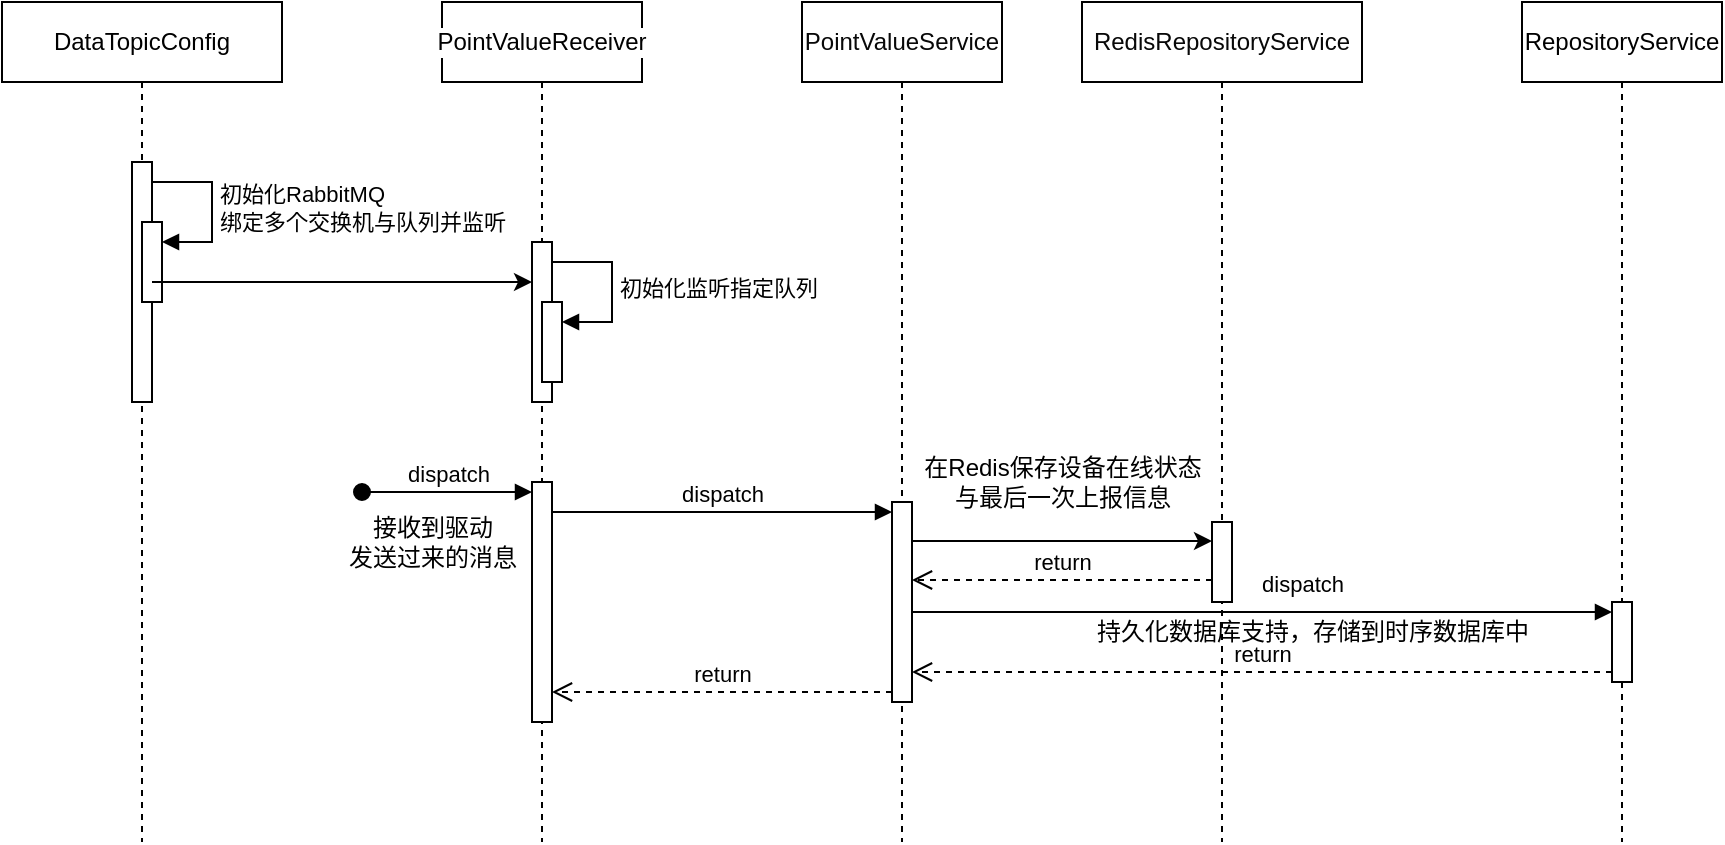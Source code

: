 <mxfile version="24.7.7">
  <diagram name="第 1 页" id="wwxAR1tp9zFhmIjj3Yua">
    <mxGraphModel dx="2210" dy="761" grid="1" gridSize="10" guides="1" tooltips="1" connect="1" arrows="1" fold="1" page="1" pageScale="1" pageWidth="827" pageHeight="1169" math="0" shadow="0">
      <root>
        <mxCell id="0" />
        <mxCell id="1" parent="0" />
        <mxCell id="gZrYi5MNM-9gU2HyDbGZ-1" value="&lt;div style=&quot;background-color:#ffffff;color:#080808&quot;&gt;&lt;pre style=&quot;&quot;&gt;&lt;span style=&quot;color: rgb(0, 0, 0);&quot;&gt;&lt;font style=&quot;font-size: 12px;&quot; face=&quot;Helvetica&quot;&gt;DataTopicConfig&lt;/font&gt;&lt;/span&gt;&lt;/pre&gt;&lt;/div&gt;" style="shape=umlLifeline;perimeter=lifelinePerimeter;whiteSpace=wrap;html=1;container=1;dropTarget=0;collapsible=0;recursiveResize=0;outlineConnect=0;portConstraint=eastwest;newEdgeStyle={&quot;curved&quot;:0,&quot;rounded&quot;:0};" vertex="1" parent="1">
          <mxGeometry x="-10" y="110" width="140" height="420" as="geometry" />
        </mxCell>
        <mxCell id="gZrYi5MNM-9gU2HyDbGZ-12" value="dispatch" style="html=1;verticalAlign=bottom;startArrow=oval;endArrow=block;startSize=8;curved=0;rounded=0;entryX=0;entryY=0;entryDx=0;entryDy=5;" edge="1" target="gZrYi5MNM-9gU2HyDbGZ-11" parent="gZrYi5MNM-9gU2HyDbGZ-1">
          <mxGeometry relative="1" as="geometry">
            <mxPoint x="180" y="245" as="sourcePoint" />
          </mxGeometry>
        </mxCell>
        <mxCell id="gZrYi5MNM-9gU2HyDbGZ-2" value="" style="html=1;points=[[0,0,0,0,5],[0,1,0,0,-5],[1,0,0,0,5],[1,1,0,0,-5]];perimeter=orthogonalPerimeter;outlineConnect=0;targetShapes=umlLifeline;portConstraint=eastwest;newEdgeStyle={&quot;curved&quot;:0,&quot;rounded&quot;:0};" vertex="1" parent="gZrYi5MNM-9gU2HyDbGZ-1">
          <mxGeometry x="65" y="80" width="10" height="120" as="geometry" />
        </mxCell>
        <mxCell id="gZrYi5MNM-9gU2HyDbGZ-3" value="" style="html=1;points=[[0,0,0,0,5],[0,1,0,0,-5],[1,0,0,0,5],[1,1,0,0,-5]];perimeter=orthogonalPerimeter;outlineConnect=0;targetShapes=umlLifeline;portConstraint=eastwest;newEdgeStyle={&quot;curved&quot;:0,&quot;rounded&quot;:0};" vertex="1" parent="gZrYi5MNM-9gU2HyDbGZ-1">
          <mxGeometry x="70" y="110" width="10" height="40" as="geometry" />
        </mxCell>
        <mxCell id="gZrYi5MNM-9gU2HyDbGZ-4" value="初始化RabbitMQ&lt;div&gt;绑定多个交换机与队列并监听&lt;/div&gt;" style="html=1;align=left;spacingLeft=2;endArrow=block;rounded=0;edgeStyle=orthogonalEdgeStyle;curved=0;rounded=0;" edge="1" target="gZrYi5MNM-9gU2HyDbGZ-3" parent="gZrYi5MNM-9gU2HyDbGZ-1">
          <mxGeometry relative="1" as="geometry">
            <mxPoint x="75" y="90" as="sourcePoint" />
            <Array as="points">
              <mxPoint x="105" y="120" />
            </Array>
          </mxGeometry>
        </mxCell>
        <mxCell id="gZrYi5MNM-9gU2HyDbGZ-5" value="&lt;div style=&quot;background-color:#ffffff;color:#080808&quot;&gt;&lt;pre style=&quot;&quot;&gt;&lt;span style=&quot;color: rgb(0, 0, 0);&quot;&gt;&lt;font style=&quot;font-size: 12px;&quot; face=&quot;Helvetica&quot;&gt;PointValueReceiver&lt;/font&gt;&lt;/span&gt;&lt;/pre&gt;&lt;/div&gt;" style="shape=umlLifeline;perimeter=lifelinePerimeter;whiteSpace=wrap;html=1;container=1;dropTarget=0;collapsible=0;recursiveResize=0;outlineConnect=0;portConstraint=eastwest;newEdgeStyle={&quot;curved&quot;:0,&quot;rounded&quot;:0};" vertex="1" parent="1">
          <mxGeometry x="210" y="110" width="100" height="420" as="geometry" />
        </mxCell>
        <mxCell id="gZrYi5MNM-9gU2HyDbGZ-6" value="" style="html=1;points=[[0,0,0,0,5],[0,1,0,0,-5],[1,0,0,0,5],[1,1,0,0,-5]];perimeter=orthogonalPerimeter;outlineConnect=0;targetShapes=umlLifeline;portConstraint=eastwest;newEdgeStyle={&quot;curved&quot;:0,&quot;rounded&quot;:0};" vertex="1" parent="gZrYi5MNM-9gU2HyDbGZ-5">
          <mxGeometry x="45" y="120" width="10" height="80" as="geometry" />
        </mxCell>
        <mxCell id="gZrYi5MNM-9gU2HyDbGZ-7" value="" style="html=1;points=[[0,0,0,0,5],[0,1,0,0,-5],[1,0,0,0,5],[1,1,0,0,-5]];perimeter=orthogonalPerimeter;outlineConnect=0;targetShapes=umlLifeline;portConstraint=eastwest;newEdgeStyle={&quot;curved&quot;:0,&quot;rounded&quot;:0};" vertex="1" parent="gZrYi5MNM-9gU2HyDbGZ-5">
          <mxGeometry x="50" y="150" width="10" height="40" as="geometry" />
        </mxCell>
        <mxCell id="gZrYi5MNM-9gU2HyDbGZ-8" value="初始化监听指定队列" style="html=1;align=left;spacingLeft=2;endArrow=block;rounded=0;edgeStyle=orthogonalEdgeStyle;curved=0;rounded=0;" edge="1" target="gZrYi5MNM-9gU2HyDbGZ-7" parent="gZrYi5MNM-9gU2HyDbGZ-5">
          <mxGeometry relative="1" as="geometry">
            <mxPoint x="55" y="130" as="sourcePoint" />
            <Array as="points">
              <mxPoint x="85" y="160" />
            </Array>
          </mxGeometry>
        </mxCell>
        <mxCell id="gZrYi5MNM-9gU2HyDbGZ-11" value="" style="html=1;points=[[0,0,0,0,5],[0,1,0,0,-5],[1,0,0,0,5],[1,1,0,0,-5]];perimeter=orthogonalPerimeter;outlineConnect=0;targetShapes=umlLifeline;portConstraint=eastwest;newEdgeStyle={&quot;curved&quot;:0,&quot;rounded&quot;:0};" vertex="1" parent="gZrYi5MNM-9gU2HyDbGZ-5">
          <mxGeometry x="45" y="240" width="10" height="120" as="geometry" />
        </mxCell>
        <mxCell id="gZrYi5MNM-9gU2HyDbGZ-10" value="&lt;div style=&quot;background-color:#ffffff;color:#080808&quot;&gt;&lt;pre style=&quot;&quot;&gt;&lt;font style=&quot;font-size: 12px;&quot; face=&quot;Helvetica&quot;&gt;PointValueService&lt;/font&gt;&lt;/pre&gt;&lt;/div&gt;" style="shape=umlLifeline;perimeter=lifelinePerimeter;whiteSpace=wrap;html=1;container=1;dropTarget=0;collapsible=0;recursiveResize=0;outlineConnect=0;portConstraint=eastwest;newEdgeStyle={&quot;curved&quot;:0,&quot;rounded&quot;:0};" vertex="1" parent="1">
          <mxGeometry x="390" y="110" width="100" height="420" as="geometry" />
        </mxCell>
        <mxCell id="gZrYi5MNM-9gU2HyDbGZ-16" value="" style="html=1;points=[[0,0,0,0,5],[0,1,0,0,-5],[1,0,0,0,5],[1,1,0,0,-5]];perimeter=orthogonalPerimeter;outlineConnect=0;targetShapes=umlLifeline;portConstraint=eastwest;newEdgeStyle={&quot;curved&quot;:0,&quot;rounded&quot;:0};" vertex="1" parent="gZrYi5MNM-9gU2HyDbGZ-10">
          <mxGeometry x="45" y="250" width="10" height="100" as="geometry" />
        </mxCell>
        <mxCell id="gZrYi5MNM-9gU2HyDbGZ-13" value="接收到驱动&lt;div&gt;发送过来的消息&lt;/div&gt;" style="text;html=1;align=center;verticalAlign=middle;resizable=0;points=[];autosize=1;strokeColor=none;fillColor=none;" vertex="1" parent="1">
          <mxGeometry x="150" y="360" width="110" height="40" as="geometry" />
        </mxCell>
        <mxCell id="gZrYi5MNM-9gU2HyDbGZ-17" value="dispatch" style="html=1;verticalAlign=bottom;endArrow=block;curved=0;rounded=0;entryX=0;entryY=0;entryDx=0;entryDy=5;" edge="1" target="gZrYi5MNM-9gU2HyDbGZ-16" parent="1" source="gZrYi5MNM-9gU2HyDbGZ-11">
          <mxGeometry relative="1" as="geometry">
            <mxPoint x="365" y="365" as="sourcePoint" />
          </mxGeometry>
        </mxCell>
        <mxCell id="gZrYi5MNM-9gU2HyDbGZ-18" value="return" style="html=1;verticalAlign=bottom;endArrow=open;dashed=1;endSize=8;curved=0;rounded=0;exitX=0;exitY=1;exitDx=0;exitDy=-5;" edge="1" source="gZrYi5MNM-9gU2HyDbGZ-16" parent="1" target="gZrYi5MNM-9gU2HyDbGZ-11">
          <mxGeometry relative="1" as="geometry">
            <mxPoint x="365" y="435" as="targetPoint" />
          </mxGeometry>
        </mxCell>
        <mxCell id="gZrYi5MNM-9gU2HyDbGZ-9" style="edgeStyle=orthogonalEdgeStyle;rounded=0;orthogonalLoop=1;jettySize=auto;html=1;curved=0;" edge="1" parent="1" source="gZrYi5MNM-9gU2HyDbGZ-2" target="gZrYi5MNM-9gU2HyDbGZ-6">
          <mxGeometry relative="1" as="geometry">
            <mxPoint x="275" y="250" as="targetPoint" />
            <Array as="points">
              <mxPoint x="210" y="250" />
              <mxPoint x="210" y="250" />
            </Array>
          </mxGeometry>
        </mxCell>
        <mxCell id="gZrYi5MNM-9gU2HyDbGZ-19" value="&lt;div style=&quot;background-color:#ffffff;color:#080808&quot;&gt;&lt;pre style=&quot;&quot;&gt;&lt;font style=&quot;font-size: 12px;&quot; face=&quot;Helvetica&quot;&gt;RedisRepositoryService&lt;/font&gt;&lt;/pre&gt;&lt;/div&gt;" style="shape=umlLifeline;perimeter=lifelinePerimeter;whiteSpace=wrap;html=1;container=1;dropTarget=0;collapsible=0;recursiveResize=0;outlineConnect=0;portConstraint=eastwest;newEdgeStyle={&quot;curved&quot;:0,&quot;rounded&quot;:0};" vertex="1" parent="1">
          <mxGeometry x="530" y="110" width="140" height="420" as="geometry" />
        </mxCell>
        <mxCell id="gZrYi5MNM-9gU2HyDbGZ-20" value="" style="html=1;points=[[0,0,0,0,5],[0,1,0,0,-5],[1,0,0,0,5],[1,1,0,0,-5]];perimeter=orthogonalPerimeter;outlineConnect=0;targetShapes=umlLifeline;portConstraint=eastwest;newEdgeStyle={&quot;curved&quot;:0,&quot;rounded&quot;:0};" vertex="1" parent="gZrYi5MNM-9gU2HyDbGZ-19">
          <mxGeometry x="65" y="260" width="10" height="40" as="geometry" />
        </mxCell>
        <mxCell id="gZrYi5MNM-9gU2HyDbGZ-22" style="edgeStyle=orthogonalEdgeStyle;rounded=0;orthogonalLoop=1;jettySize=auto;html=1;curved=0;" edge="1" parent="1">
          <mxGeometry relative="1" as="geometry">
            <mxPoint x="445" y="379.5" as="sourcePoint" />
            <mxPoint x="595" y="379.5" as="targetPoint" />
            <Array as="points">
              <mxPoint x="560" y="379.5" />
              <mxPoint x="560" y="379.5" />
            </Array>
          </mxGeometry>
        </mxCell>
        <mxCell id="gZrYi5MNM-9gU2HyDbGZ-23" value="在Redis保存设备在线状态&lt;div&gt;与最后一次上报信息&lt;/div&gt;" style="text;html=1;align=center;verticalAlign=middle;resizable=0;points=[];autosize=1;strokeColor=none;fillColor=none;" vertex="1" parent="1">
          <mxGeometry x="440" y="330" width="160" height="40" as="geometry" />
        </mxCell>
        <mxCell id="gZrYi5MNM-9gU2HyDbGZ-25" value="return" style="html=1;verticalAlign=bottom;endArrow=open;dashed=1;endSize=8;curved=0;rounded=0;" edge="1" parent="1">
          <mxGeometry relative="1" as="geometry">
            <mxPoint x="595" y="399" as="sourcePoint" />
            <mxPoint x="445" y="399" as="targetPoint" />
          </mxGeometry>
        </mxCell>
        <mxCell id="gZrYi5MNM-9gU2HyDbGZ-26" value="&lt;div style=&quot;background-color:#ffffff;color:#080808&quot;&gt;&lt;pre style=&quot;&quot;&gt;&lt;span style=&quot;color: rgb(0, 0, 0);&quot;&gt;&lt;font style=&quot;font-size: 12px;&quot; face=&quot;Helvetica&quot;&gt;RepositoryService&lt;/font&gt;&lt;/span&gt;&lt;/pre&gt;&lt;/div&gt;" style="shape=umlLifeline;perimeter=lifelinePerimeter;whiteSpace=wrap;html=1;container=1;dropTarget=0;collapsible=0;recursiveResize=0;outlineConnect=0;portConstraint=eastwest;newEdgeStyle={&quot;curved&quot;:0,&quot;rounded&quot;:0};" vertex="1" parent="1">
          <mxGeometry x="750" y="110" width="100" height="420" as="geometry" />
        </mxCell>
        <mxCell id="gZrYi5MNM-9gU2HyDbGZ-28" value="" style="html=1;points=[[0,0,0,0,5],[0,1,0,0,-5],[1,0,0,0,5],[1,1,0,0,-5]];perimeter=orthogonalPerimeter;outlineConnect=0;targetShapes=umlLifeline;portConstraint=eastwest;newEdgeStyle={&quot;curved&quot;:0,&quot;rounded&quot;:0};" vertex="1" parent="gZrYi5MNM-9gU2HyDbGZ-26">
          <mxGeometry x="45" y="300" width="10" height="40" as="geometry" />
        </mxCell>
        <mxCell id="gZrYi5MNM-9gU2HyDbGZ-29" value="dispatch" style="html=1;verticalAlign=bottom;endArrow=block;curved=0;rounded=0;entryX=0;entryY=0;entryDx=0;entryDy=5;" edge="1" target="gZrYi5MNM-9gU2HyDbGZ-28" parent="1" source="gZrYi5MNM-9gU2HyDbGZ-16">
          <mxGeometry x="0.114" y="5" relative="1" as="geometry">
            <mxPoint x="650" y="465" as="sourcePoint" />
            <mxPoint as="offset" />
          </mxGeometry>
        </mxCell>
        <mxCell id="gZrYi5MNM-9gU2HyDbGZ-30" value="return" style="html=1;verticalAlign=bottom;endArrow=open;dashed=1;endSize=8;curved=0;rounded=0;exitX=0;exitY=1;exitDx=0;exitDy=-5;" edge="1" source="gZrYi5MNM-9gU2HyDbGZ-28" parent="1" target="gZrYi5MNM-9gU2HyDbGZ-16">
          <mxGeometry relative="1" as="geometry">
            <mxPoint x="650" y="535" as="targetPoint" />
          </mxGeometry>
        </mxCell>
        <mxCell id="gZrYi5MNM-9gU2HyDbGZ-31" value="持久化数据库支持，存储到时序数据库中" style="text;html=1;align=center;verticalAlign=middle;resizable=0;points=[];autosize=1;strokeColor=none;fillColor=none;" vertex="1" parent="1">
          <mxGeometry x="525" y="410" width="240" height="30" as="geometry" />
        </mxCell>
      </root>
    </mxGraphModel>
  </diagram>
</mxfile>
